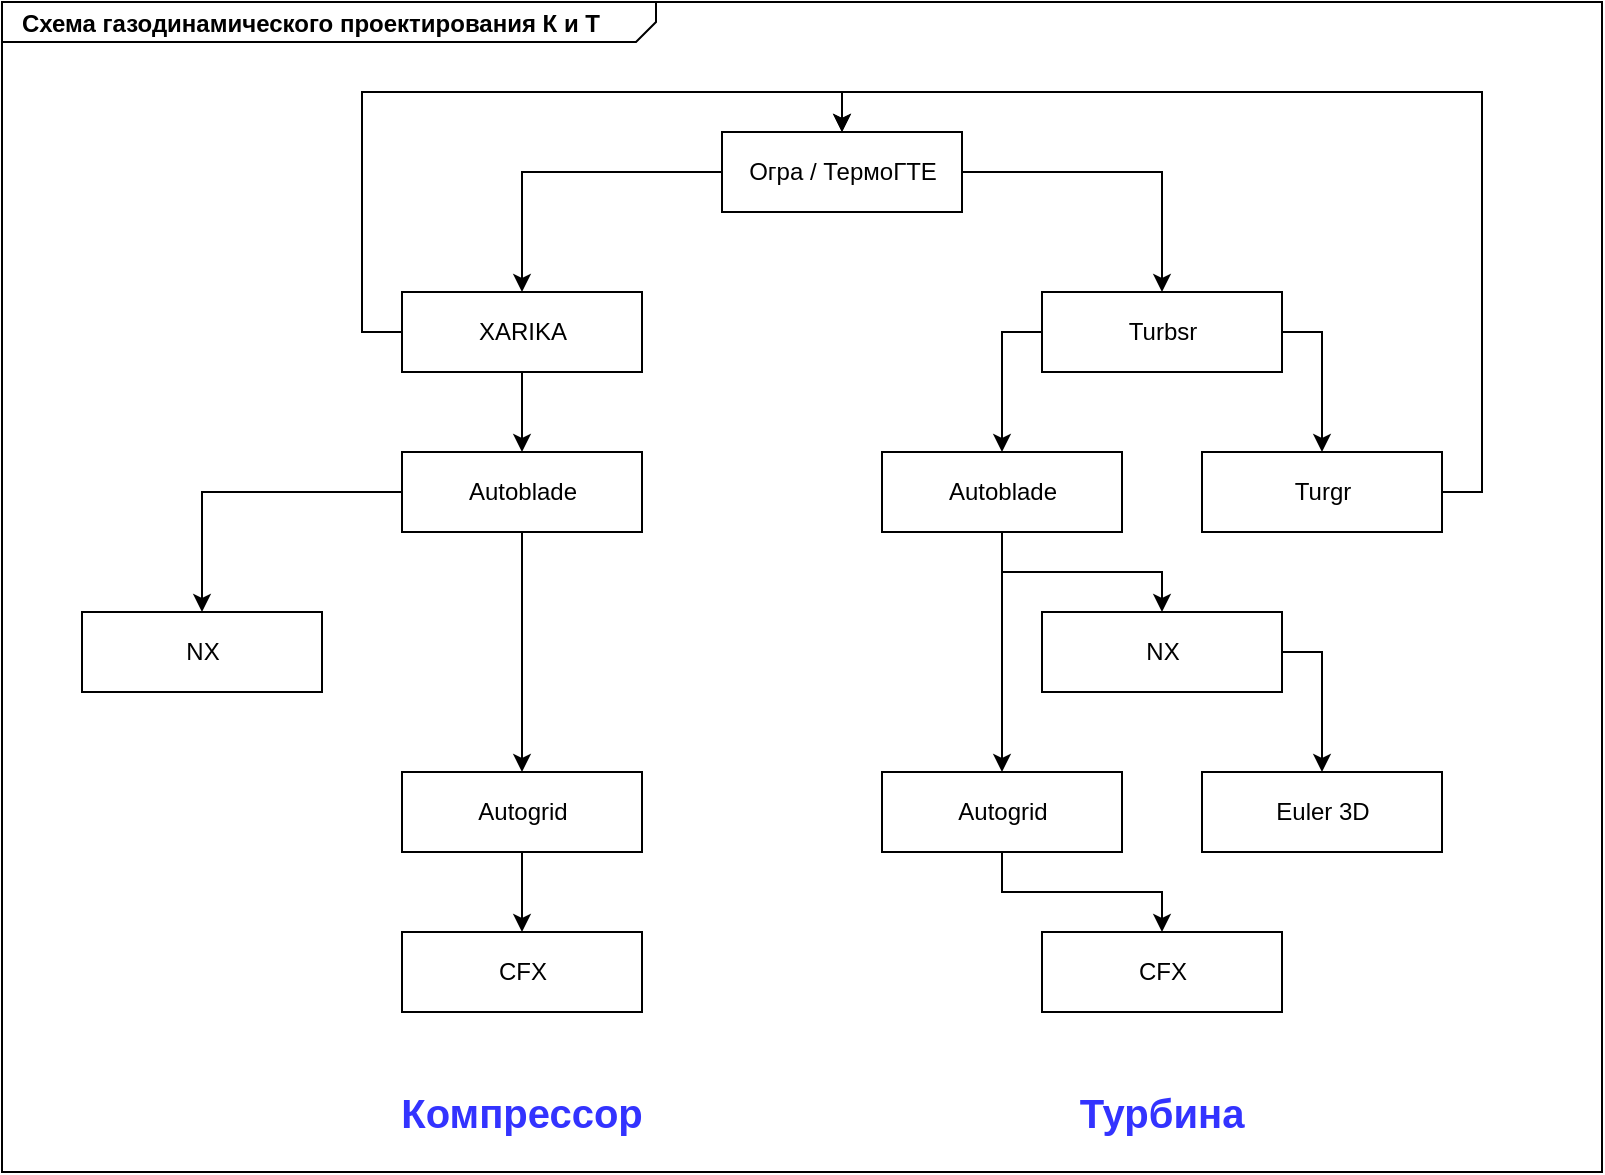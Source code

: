 <mxfile version="15.0.2" type="github">
  <diagram name="Page-1" id="929967ad-93f9-6ef4-fab6-5d389245f69c">
    <mxGraphModel dx="1422" dy="705" grid="1" gridSize="10" guides="1" tooltips="1" connect="1" arrows="1" fold="1" page="1" pageScale="1.5" pageWidth="1169" pageHeight="826" background="none" math="0" shadow="0">
      <root>
        <mxCell id="0" style=";html=1;" />
        <mxCell id="1" style=";html=1;" parent="0" />
        <mxCell id="1672d66443f91eb5-1" value="&lt;p style=&quot;margin: 0px ; margin-top: 4px ; margin-left: 10px ; text-align: left&quot;&gt;&lt;b&gt;Схема газодинамического проектирования К и Т&lt;/b&gt;&lt;/p&gt;" style="html=1;strokeWidth=1;shape=mxgraph.sysml.package;html=1;overflow=fill;whiteSpace=wrap;fillColor=none;gradientColor=none;fontSize=12;align=center;labelX=327.64;" parent="1" vertex="1">
          <mxGeometry x="360" y="295" width="800" height="585" as="geometry" />
        </mxCell>
        <mxCell id="3rrWbV74bHChu7SR7OBz-15" style="edgeStyle=orthogonalEdgeStyle;rounded=0;orthogonalLoop=1;jettySize=auto;html=1;exitX=0;exitY=0.5;exitDx=0;exitDy=0;entryX=0.5;entryY=0;entryDx=0;entryDy=0;" edge="1" parent="1" source="3rrWbV74bHChu7SR7OBz-1" target="3rrWbV74bHChu7SR7OBz-9">
          <mxGeometry relative="1" as="geometry" />
        </mxCell>
        <mxCell id="3rrWbV74bHChu7SR7OBz-20" style="edgeStyle=orthogonalEdgeStyle;rounded=0;orthogonalLoop=1;jettySize=auto;html=1;exitX=1;exitY=0.5;exitDx=0;exitDy=0;entryX=0.5;entryY=0;entryDx=0;entryDy=0;" edge="1" parent="1" source="3rrWbV74bHChu7SR7OBz-1" target="3rrWbV74bHChu7SR7OBz-2">
          <mxGeometry relative="1" as="geometry" />
        </mxCell>
        <mxCell id="3rrWbV74bHChu7SR7OBz-1" value="Огра / ТермоГТЕ" style="html=1;" vertex="1" parent="1">
          <mxGeometry x="720" y="360" width="120" height="40" as="geometry" />
        </mxCell>
        <mxCell id="3rrWbV74bHChu7SR7OBz-21" style="edgeStyle=orthogonalEdgeStyle;rounded=0;orthogonalLoop=1;jettySize=auto;html=1;exitX=1;exitY=0.5;exitDx=0;exitDy=0;entryX=0.5;entryY=0;entryDx=0;entryDy=0;" edge="1" parent="1" source="3rrWbV74bHChu7SR7OBz-2" target="3rrWbV74bHChu7SR7OBz-3">
          <mxGeometry relative="1" as="geometry" />
        </mxCell>
        <mxCell id="3rrWbV74bHChu7SR7OBz-24" style="edgeStyle=orthogonalEdgeStyle;rounded=0;orthogonalLoop=1;jettySize=auto;html=1;exitX=0;exitY=0.5;exitDx=0;exitDy=0;entryX=0.5;entryY=0;entryDx=0;entryDy=0;" edge="1" parent="1" source="3rrWbV74bHChu7SR7OBz-2" target="3rrWbV74bHChu7SR7OBz-4">
          <mxGeometry relative="1" as="geometry" />
        </mxCell>
        <mxCell id="3rrWbV74bHChu7SR7OBz-2" value="Turbsr" style="html=1;" vertex="1" parent="1">
          <mxGeometry x="880" y="440" width="120" height="40" as="geometry" />
        </mxCell>
        <mxCell id="3rrWbV74bHChu7SR7OBz-22" style="edgeStyle=orthogonalEdgeStyle;rounded=0;orthogonalLoop=1;jettySize=auto;html=1;exitX=1;exitY=0.5;exitDx=0;exitDy=0;entryX=0.5;entryY=0;entryDx=0;entryDy=0;" edge="1" parent="1" source="3rrWbV74bHChu7SR7OBz-3" target="3rrWbV74bHChu7SR7OBz-1">
          <mxGeometry relative="1" as="geometry" />
        </mxCell>
        <mxCell id="3rrWbV74bHChu7SR7OBz-3" value="Turgr" style="html=1;" vertex="1" parent="1">
          <mxGeometry x="960" y="520" width="120" height="40" as="geometry" />
        </mxCell>
        <mxCell id="3rrWbV74bHChu7SR7OBz-25" style="edgeStyle=orthogonalEdgeStyle;rounded=0;orthogonalLoop=1;jettySize=auto;html=1;exitX=0.5;exitY=1;exitDx=0;exitDy=0;entryX=0.5;entryY=0;entryDx=0;entryDy=0;" edge="1" parent="1" source="3rrWbV74bHChu7SR7OBz-4" target="3rrWbV74bHChu7SR7OBz-5">
          <mxGeometry relative="1" as="geometry" />
        </mxCell>
        <mxCell id="3rrWbV74bHChu7SR7OBz-26" style="edgeStyle=orthogonalEdgeStyle;rounded=0;orthogonalLoop=1;jettySize=auto;html=1;exitX=0.5;exitY=1;exitDx=0;exitDy=0;entryX=0.5;entryY=0;entryDx=0;entryDy=0;" edge="1" parent="1" source="3rrWbV74bHChu7SR7OBz-4" target="3rrWbV74bHChu7SR7OBz-7">
          <mxGeometry relative="1" as="geometry" />
        </mxCell>
        <mxCell id="3rrWbV74bHChu7SR7OBz-4" value="Autoblade" style="html=1;" vertex="1" parent="1">
          <mxGeometry x="800" y="520" width="120" height="40" as="geometry" />
        </mxCell>
        <mxCell id="3rrWbV74bHChu7SR7OBz-27" style="edgeStyle=orthogonalEdgeStyle;rounded=0;orthogonalLoop=1;jettySize=auto;html=1;exitX=1;exitY=0.5;exitDx=0;exitDy=0;entryX=0.5;entryY=0;entryDx=0;entryDy=0;" edge="1" parent="1" source="3rrWbV74bHChu7SR7OBz-5" target="3rrWbV74bHChu7SR7OBz-6">
          <mxGeometry relative="1" as="geometry" />
        </mxCell>
        <mxCell id="3rrWbV74bHChu7SR7OBz-5" value="NX" style="html=1;" vertex="1" parent="1">
          <mxGeometry x="880" y="600" width="120" height="40" as="geometry" />
        </mxCell>
        <mxCell id="3rrWbV74bHChu7SR7OBz-6" value="Euler 3D" style="html=1;" vertex="1" parent="1">
          <mxGeometry x="960" y="680" width="120" height="40" as="geometry" />
        </mxCell>
        <mxCell id="3rrWbV74bHChu7SR7OBz-28" style="edgeStyle=orthogonalEdgeStyle;rounded=0;orthogonalLoop=1;jettySize=auto;html=1;exitX=0.5;exitY=1;exitDx=0;exitDy=0;entryX=0.5;entryY=0;entryDx=0;entryDy=0;" edge="1" parent="1" source="3rrWbV74bHChu7SR7OBz-7" target="3rrWbV74bHChu7SR7OBz-8">
          <mxGeometry relative="1" as="geometry" />
        </mxCell>
        <mxCell id="3rrWbV74bHChu7SR7OBz-7" value="Autogrid" style="html=1;" vertex="1" parent="1">
          <mxGeometry x="800" y="680" width="120" height="40" as="geometry" />
        </mxCell>
        <mxCell id="3rrWbV74bHChu7SR7OBz-8" value="CFX" style="html=1;" vertex="1" parent="1">
          <mxGeometry x="880" y="760" width="120" height="40" as="geometry" />
        </mxCell>
        <mxCell id="3rrWbV74bHChu7SR7OBz-16" style="edgeStyle=orthogonalEdgeStyle;rounded=0;orthogonalLoop=1;jettySize=auto;html=1;exitX=0.5;exitY=1;exitDx=0;exitDy=0;entryX=0.5;entryY=0;entryDx=0;entryDy=0;" edge="1" parent="1" source="3rrWbV74bHChu7SR7OBz-9" target="3rrWbV74bHChu7SR7OBz-11">
          <mxGeometry relative="1" as="geometry" />
        </mxCell>
        <mxCell id="3rrWbV74bHChu7SR7OBz-23" style="edgeStyle=orthogonalEdgeStyle;rounded=0;orthogonalLoop=1;jettySize=auto;html=1;exitX=0;exitY=0.5;exitDx=0;exitDy=0;entryX=0.5;entryY=0;entryDx=0;entryDy=0;" edge="1" parent="1" source="3rrWbV74bHChu7SR7OBz-9" target="3rrWbV74bHChu7SR7OBz-1">
          <mxGeometry relative="1" as="geometry" />
        </mxCell>
        <mxCell id="3rrWbV74bHChu7SR7OBz-9" value="XARIKA" style="html=1;" vertex="1" parent="1">
          <mxGeometry x="560" y="440" width="120" height="40" as="geometry" />
        </mxCell>
        <mxCell id="3rrWbV74bHChu7SR7OBz-10" value="NX" style="html=1;" vertex="1" parent="1">
          <mxGeometry x="400" y="600" width="120" height="40" as="geometry" />
        </mxCell>
        <mxCell id="3rrWbV74bHChu7SR7OBz-17" style="edgeStyle=orthogonalEdgeStyle;rounded=0;orthogonalLoop=1;jettySize=auto;html=1;exitX=0.5;exitY=1;exitDx=0;exitDy=0;entryX=0.5;entryY=0;entryDx=0;entryDy=0;" edge="1" parent="1" source="3rrWbV74bHChu7SR7OBz-11" target="3rrWbV74bHChu7SR7OBz-13">
          <mxGeometry relative="1" as="geometry" />
        </mxCell>
        <mxCell id="3rrWbV74bHChu7SR7OBz-18" style="edgeStyle=orthogonalEdgeStyle;rounded=0;orthogonalLoop=1;jettySize=auto;html=1;exitX=0;exitY=0.5;exitDx=0;exitDy=0;entryX=0.5;entryY=0;entryDx=0;entryDy=0;" edge="1" parent="1" source="3rrWbV74bHChu7SR7OBz-11" target="3rrWbV74bHChu7SR7OBz-10">
          <mxGeometry relative="1" as="geometry" />
        </mxCell>
        <mxCell id="3rrWbV74bHChu7SR7OBz-11" value="Autoblade" style="html=1;" vertex="1" parent="1">
          <mxGeometry x="560" y="520" width="120" height="40" as="geometry" />
        </mxCell>
        <mxCell id="3rrWbV74bHChu7SR7OBz-19" style="edgeStyle=orthogonalEdgeStyle;rounded=0;orthogonalLoop=1;jettySize=auto;html=1;exitX=0.5;exitY=1;exitDx=0;exitDy=0;entryX=0.5;entryY=0;entryDx=0;entryDy=0;" edge="1" parent="1" source="3rrWbV74bHChu7SR7OBz-13" target="3rrWbV74bHChu7SR7OBz-14">
          <mxGeometry relative="1" as="geometry" />
        </mxCell>
        <mxCell id="3rrWbV74bHChu7SR7OBz-13" value="Autogrid" style="html=1;" vertex="1" parent="1">
          <mxGeometry x="560" y="680" width="120" height="40" as="geometry" />
        </mxCell>
        <mxCell id="3rrWbV74bHChu7SR7OBz-14" value="CFX" style="html=1;" vertex="1" parent="1">
          <mxGeometry x="560" y="760" width="120" height="40" as="geometry" />
        </mxCell>
        <mxCell id="3rrWbV74bHChu7SR7OBz-29" value="Компрессор" style="text;html=1;strokeColor=none;fillColor=none;align=center;verticalAlign=middle;whiteSpace=wrap;rounded=0;fontSize=20;fontStyle=1;fontColor=#3333FF;" vertex="1" parent="1">
          <mxGeometry x="600" y="840" width="40" height="20" as="geometry" />
        </mxCell>
        <mxCell id="3rrWbV74bHChu7SR7OBz-30" value="Турбина" style="text;html=1;strokeColor=none;fillColor=none;align=center;verticalAlign=middle;whiteSpace=wrap;rounded=0;fontSize=20;fontStyle=1;fontColor=#3333FF;" vertex="1" parent="1">
          <mxGeometry x="920" y="840" width="40" height="20" as="geometry" />
        </mxCell>
      </root>
    </mxGraphModel>
  </diagram>
</mxfile>
